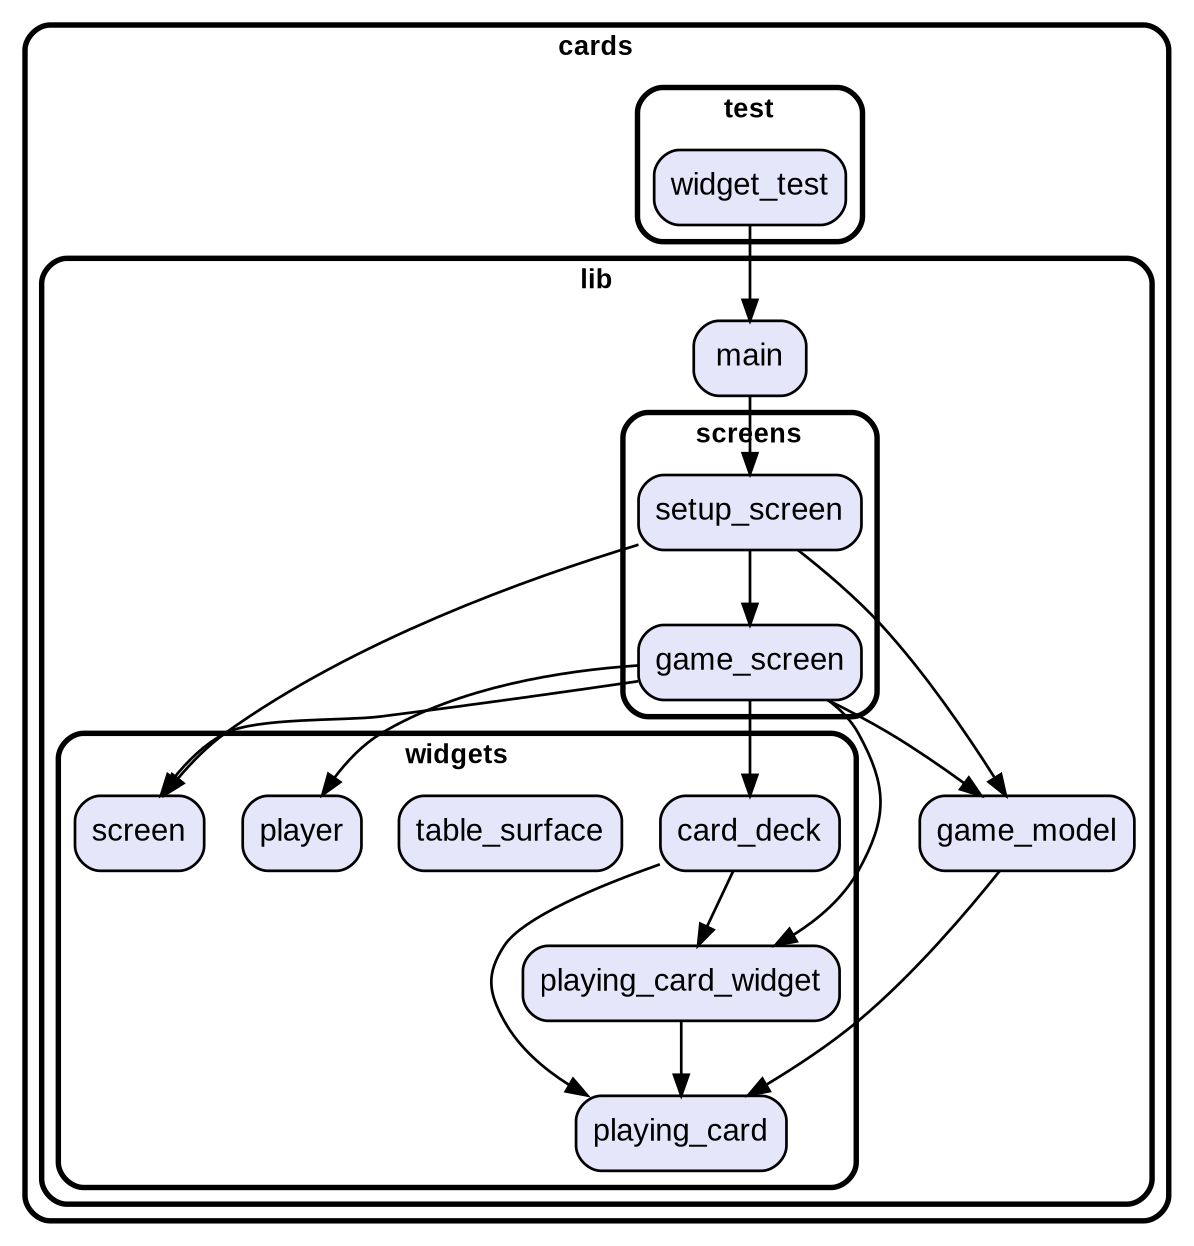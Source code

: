digraph "" {
  graph [style=rounded fontname="Arial Black" fontsize=13 penwidth=2.6];
  node [shape=rect style="filled,rounded" fontname=Arial fontsize=15 fillcolor=Lavender penwidth=1.3];
  edge [penwidth=1.3];
  "/test/widget_test.dart" [label="widget_test"];
  "/lib/game_model.dart" [label="game_model"];
  "/lib/screens/game_screen.dart" [label="game_screen"];
  "/lib/screens/setup_screen.dart" [label="setup_screen"];
  "/lib/main.dart" [label="main"];
  "/lib/widgets/playing_card_widget.dart" [label="playing_card_widget"];
  "/lib/widgets/card_deck.dart" [label="card_deck"];
  "/lib/widgets/table_surface.dart" [label="table_surface"];
  "/lib/widgets/player.dart" [label="player"];
  "/lib/widgets/playing_card.dart" [label="playing_card"];
  "/lib/widgets/screen.dart" [label="screen"];
  subgraph "cluster~" {
    label="cards";
    subgraph "cluster~/test" {
      label="test";
      "/test/widget_test.dart";
    }
    subgraph "cluster~/lib" {
      label="lib";
      "/lib/game_model.dart";
      "/lib/main.dart";
      subgraph "cluster~/lib/screens" {
        label="screens";
        "/lib/screens/game_screen.dart";
        "/lib/screens/setup_screen.dart";
      }
      subgraph "cluster~/lib/widgets" {
        label="widgets";
        "/lib/widgets/playing_card_widget.dart";
        "/lib/widgets/card_deck.dart";
        "/lib/widgets/table_surface.dart";
        "/lib/widgets/player.dart";
        "/lib/widgets/playing_card.dart";
        "/lib/widgets/screen.dart";
      }
    }
  }
  "/test/widget_test.dart" -> "/lib/main.dart";
  "/lib/game_model.dart" -> "/lib/widgets/playing_card.dart";
  "/lib/screens/game_screen.dart" -> "/lib/widgets/card_deck.dart";
  "/lib/screens/game_screen.dart" -> "/lib/widgets/player.dart";
  "/lib/screens/game_screen.dart" -> "/lib/widgets/playing_card_widget.dart";
  "/lib/screens/game_screen.dart" -> "/lib/widgets/screen.dart";
  "/lib/screens/game_screen.dart" -> "/lib/game_model.dart";
  "/lib/screens/setup_screen.dart" -> "/lib/game_model.dart";
  "/lib/screens/setup_screen.dart" -> "/lib/screens/game_screen.dart";
  "/lib/screens/setup_screen.dart" -> "/lib/widgets/screen.dart";
  "/lib/main.dart" -> "/lib/screens/setup_screen.dart";
  "/lib/widgets/playing_card_widget.dart" -> "/lib/widgets/playing_card.dart";
  "/lib/widgets/card_deck.dart" -> "/lib/widgets/playing_card.dart";
  "/lib/widgets/card_deck.dart" -> "/lib/widgets/playing_card_widget.dart";
}
